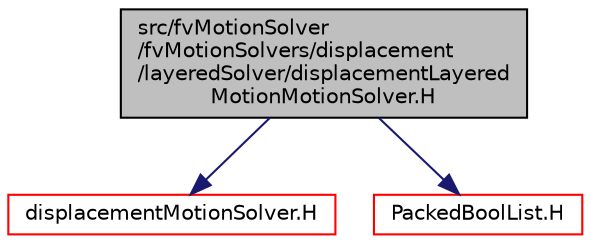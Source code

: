 digraph "src/fvMotionSolver/fvMotionSolvers/displacement/layeredSolver/displacementLayeredMotionMotionSolver.H"
{
  bgcolor="transparent";
  edge [fontname="Helvetica",fontsize="10",labelfontname="Helvetica",labelfontsize="10"];
  node [fontname="Helvetica",fontsize="10",shape=record];
  Node1 [label="src/fvMotionSolver\l/fvMotionSolvers/displacement\l/layeredSolver/displacementLayered\lMotionMotionSolver.H",height=0.2,width=0.4,color="black", fillcolor="grey75", style="filled", fontcolor="black"];
  Node1 -> Node2 [color="midnightblue",fontsize="10",style="solid",fontname="Helvetica"];
  Node2 [label="displacementMotionSolver.H",height=0.2,width=0.4,color="red",URL="$a04844.html"];
  Node1 -> Node3 [color="midnightblue",fontsize="10",style="solid",fontname="Helvetica"];
  Node3 [label="PackedBoolList.H",height=0.2,width=0.4,color="red",URL="$a07648.html"];
}
